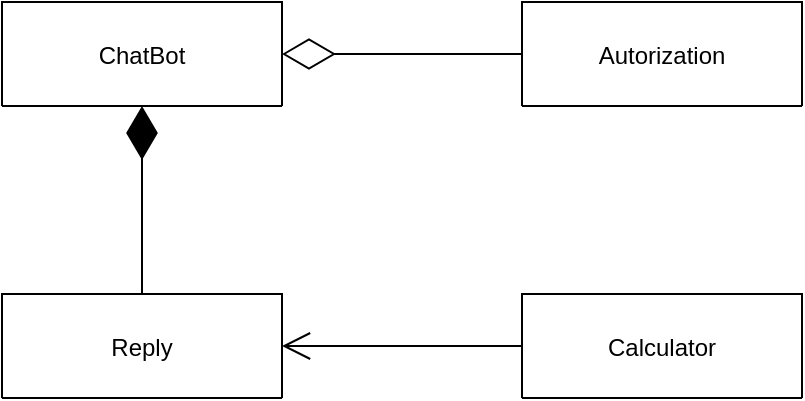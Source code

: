<mxfile version="12.9.11" type="device"><diagram id="C5RBs43oDa-KdzZeNtuy" name="Page-1"><mxGraphModel dx="782" dy="466" grid="1" gridSize="10" guides="1" tooltips="1" connect="1" arrows="1" fold="1" page="1" pageScale="1" pageWidth="827" pageHeight="1169" math="0" shadow="0"><root><mxCell id="WIyWlLk6GJQsqaUBKTNV-0"/><mxCell id="WIyWlLk6GJQsqaUBKTNV-1" parent="WIyWlLk6GJQsqaUBKTNV-0"/><mxCell id="19G_UzZsTTGKxGPFJeDs-0" value="ChatBot" style="swimlane;fontStyle=0;childLayout=stackLayout;horizontal=1;startSize=52;fillColor=none;horizontalStack=0;resizeParent=1;resizeParentMax=0;resizeLast=0;collapsible=1;marginBottom=0;" parent="WIyWlLk6GJQsqaUBKTNV-1" vertex="1"><mxGeometry x="230" y="154" width="140" height="52" as="geometry"/></mxCell><mxCell id="19G_UzZsTTGKxGPFJeDs-4" value="Autorization" style="swimlane;fontStyle=0;childLayout=stackLayout;horizontal=1;startSize=52;fillColor=none;horizontalStack=0;resizeParent=1;resizeParentMax=0;resizeLast=0;collapsible=1;marginBottom=0;" parent="WIyWlLk6GJQsqaUBKTNV-1" vertex="1"><mxGeometry x="490" y="154" width="140" height="52" as="geometry"/></mxCell><mxCell id="19G_UzZsTTGKxGPFJeDs-8" value="Reply" style="swimlane;fontStyle=0;childLayout=stackLayout;horizontal=1;startSize=52;fillColor=none;horizontalStack=0;resizeParent=1;resizeParentMax=0;resizeLast=0;collapsible=1;marginBottom=0;" parent="WIyWlLk6GJQsqaUBKTNV-1" vertex="1"><mxGeometry x="230" y="300" width="140" height="52" as="geometry"/></mxCell><mxCell id="19G_UzZsTTGKxGPFJeDs-12" value="Calculator" style="swimlane;fontStyle=0;childLayout=stackLayout;horizontal=1;startSize=52;fillColor=none;horizontalStack=0;resizeParent=1;resizeParentMax=0;resizeLast=0;collapsible=1;marginBottom=0;" parent="WIyWlLk6GJQsqaUBKTNV-1" vertex="1"><mxGeometry x="490" y="300" width="140" height="52" as="geometry"/></mxCell><mxCell id="19G_UzZsTTGKxGPFJeDs-19" value="" style="endArrow=diamondThin;endFill=0;endSize=24;html=1;entryX=1;entryY=0.5;entryDx=0;entryDy=0;exitX=0;exitY=0.5;exitDx=0;exitDy=0;" parent="WIyWlLk6GJQsqaUBKTNV-1" source="19G_UzZsTTGKxGPFJeDs-4" target="19G_UzZsTTGKxGPFJeDs-0" edge="1"><mxGeometry width="160" relative="1" as="geometry"><mxPoint x="400" y="250" as="sourcePoint"/><mxPoint x="560" y="250" as="targetPoint"/></mxGeometry></mxCell><mxCell id="19G_UzZsTTGKxGPFJeDs-20" value="" style="endArrow=diamondThin;endFill=1;endSize=24;html=1;entryX=0.5;entryY=1;entryDx=0;entryDy=0;exitX=0.5;exitY=0;exitDx=0;exitDy=0;" parent="WIyWlLk6GJQsqaUBKTNV-1" source="19G_UzZsTTGKxGPFJeDs-8" target="19G_UzZsTTGKxGPFJeDs-0" edge="1"><mxGeometry width="160" relative="1" as="geometry"><mxPoint x="260" y="260" as="sourcePoint"/><mxPoint x="420" y="260" as="targetPoint"/></mxGeometry></mxCell><mxCell id="ugiA7BQWkimTLUnsC6qa-0" value="" style="endArrow=open;endFill=1;endSize=12;html=1;exitX=0;exitY=0.5;exitDx=0;exitDy=0;entryX=1;entryY=0.5;entryDx=0;entryDy=0;" edge="1" parent="WIyWlLk6GJQsqaUBKTNV-1" source="19G_UzZsTTGKxGPFJeDs-12" target="19G_UzZsTTGKxGPFJeDs-8"><mxGeometry width="160" relative="1" as="geometry"><mxPoint x="380" y="400" as="sourcePoint"/><mxPoint x="540" y="400" as="targetPoint"/></mxGeometry></mxCell></root></mxGraphModel></diagram></mxfile>